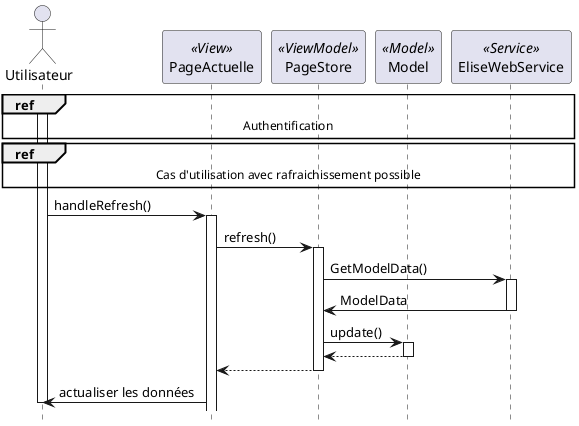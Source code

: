 @startuml sequence_refresh_data

hide footbox


actor "Utilisateur" as user
participant "PageActuelle" as page << View >>
participant "PageStore" as store << ViewModel >>
participant "Model" as model << Model >>
participant "EliseWebService" as service << Service >>

ref over user, page,store,model,service : Authentification
ref over user, page,store,model,service : Cas d'utilisation avec rafraichissement possible
activate user
user -> page : handleRefresh()
activate page
page -> store : refresh()
activate store
store -> service : GetModelData()
activate service
service -> store : ModelData
deactivate service
store -> model : update()
activate model
model --> store
deactivate model
store --> page
deactivate store
page -> user : actualiser les données 
deactivate user